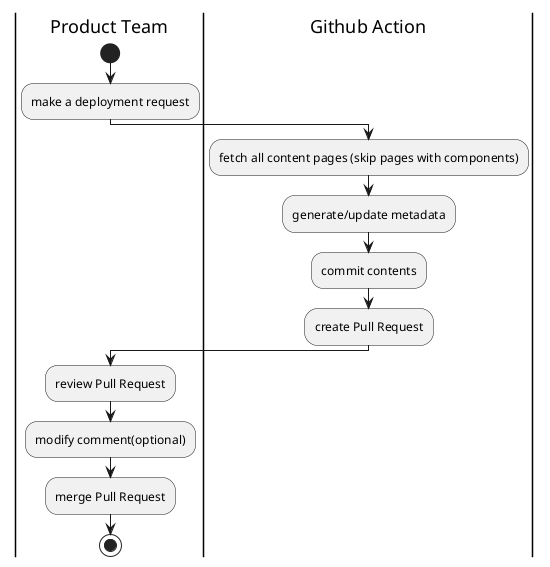 @startuml
|Product Team|
start
:make a deployment request;
|Github Action|
  :fetch all content pages (skip pages with components);
  :generate/update metadata;
  :commit contents;
  :create Pull Request;
|Product Team|
  :review Pull Request;
  :modify comment(optional);
  :merge Pull Request;
stop
@enduml
